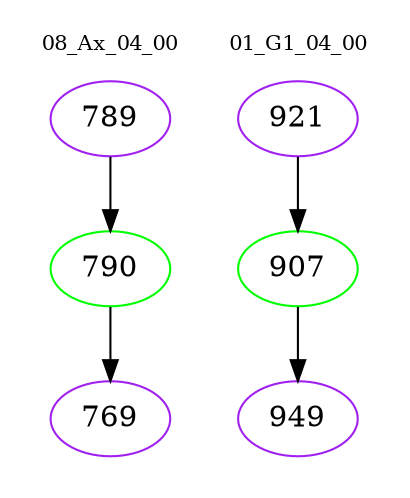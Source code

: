 digraph{
subgraph cluster_0 {
color = white
label = "08_Ax_04_00";
fontsize=10;
T0_789 [label="789", color="purple"]
T0_789 -> T0_790 [color="black"]
T0_790 [label="790", color="green"]
T0_790 -> T0_769 [color="black"]
T0_769 [label="769", color="purple"]
}
subgraph cluster_1 {
color = white
label = "01_G1_04_00";
fontsize=10;
T1_921 [label="921", color="purple"]
T1_921 -> T1_907 [color="black"]
T1_907 [label="907", color="green"]
T1_907 -> T1_949 [color="black"]
T1_949 [label="949", color="purple"]
}
}
